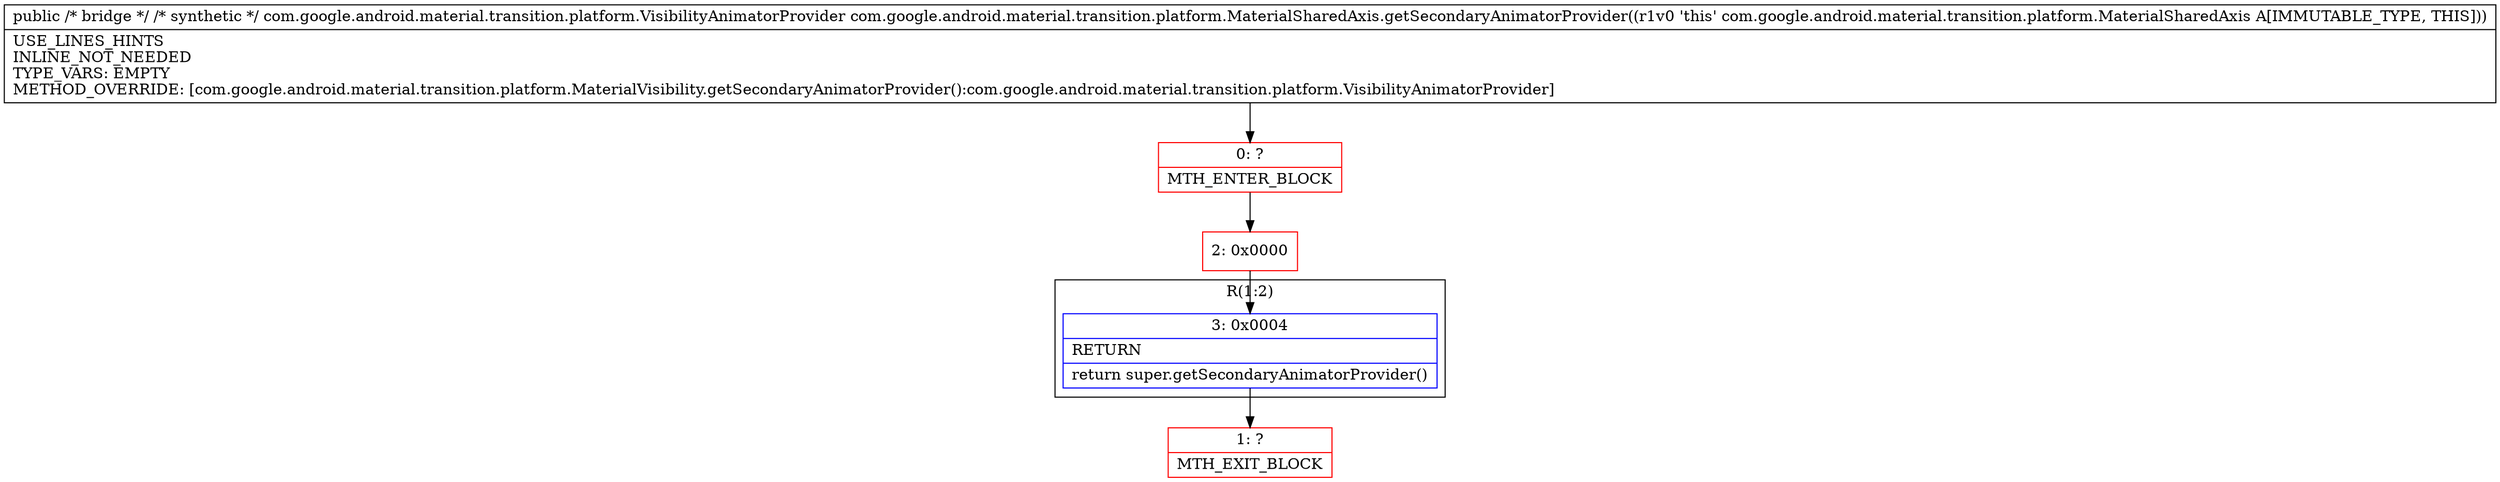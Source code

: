 digraph "CFG forcom.google.android.material.transition.platform.MaterialSharedAxis.getSecondaryAnimatorProvider()Lcom\/google\/android\/material\/transition\/platform\/VisibilityAnimatorProvider;" {
subgraph cluster_Region_785345708 {
label = "R(1:2)";
node [shape=record,color=blue];
Node_3 [shape=record,label="{3\:\ 0x0004|RETURN\l|return super.getSecondaryAnimatorProvider()\l}"];
}
Node_0 [shape=record,color=red,label="{0\:\ ?|MTH_ENTER_BLOCK\l}"];
Node_2 [shape=record,color=red,label="{2\:\ 0x0000}"];
Node_1 [shape=record,color=red,label="{1\:\ ?|MTH_EXIT_BLOCK\l}"];
MethodNode[shape=record,label="{public \/* bridge *\/ \/* synthetic *\/ com.google.android.material.transition.platform.VisibilityAnimatorProvider com.google.android.material.transition.platform.MaterialSharedAxis.getSecondaryAnimatorProvider((r1v0 'this' com.google.android.material.transition.platform.MaterialSharedAxis A[IMMUTABLE_TYPE, THIS]))  | USE_LINES_HINTS\lINLINE_NOT_NEEDED\lTYPE_VARS: EMPTY\lMETHOD_OVERRIDE: [com.google.android.material.transition.platform.MaterialVisibility.getSecondaryAnimatorProvider():com.google.android.material.transition.platform.VisibilityAnimatorProvider]\l}"];
MethodNode -> Node_0;Node_3 -> Node_1;
Node_0 -> Node_2;
Node_2 -> Node_3;
}

